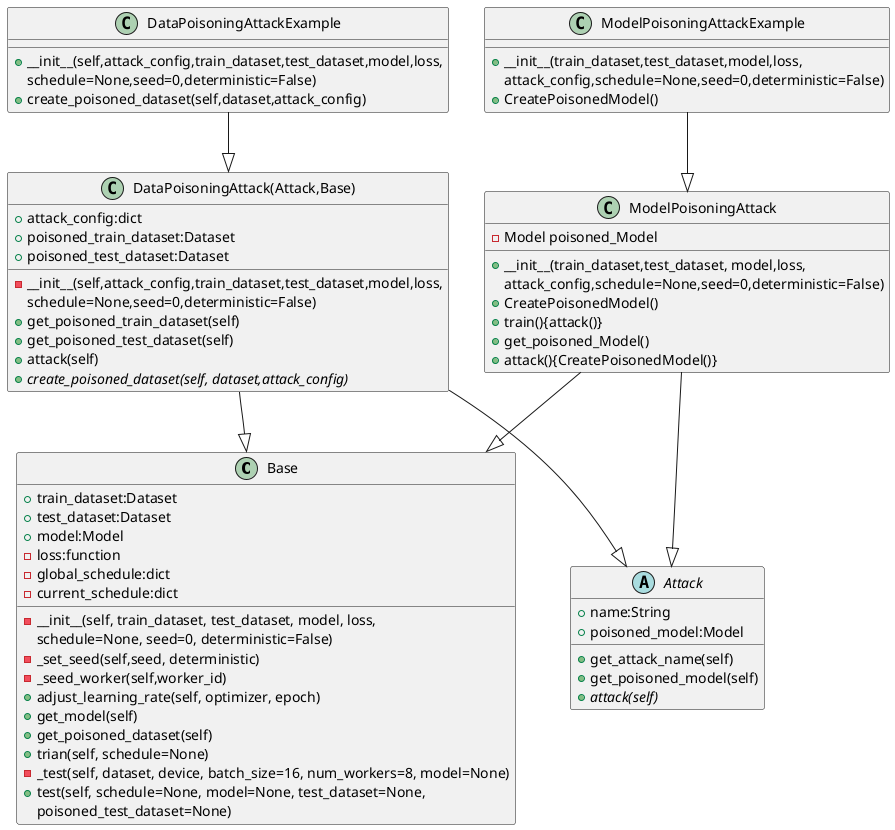 @startuml

class Base {
  +train_dataset:Dataset 
  +test_dataset:Dataset 
  +model:Model 
  -loss:function
  -global_schedule:dict 
  -current_schedule:dict 

  -__init__(self, train_dataset, test_dataset, model, loss, 
            schedule=None, seed=0, deterministic=False)
  -_set_seed(self,seed, deterministic)
  -_seed_worker(self,worker_id)
  +adjust_learning_rate(self, optimizer, epoch)
  +get_model(self)
  +get_poisoned_dataset(self)
  +trian(self, schedule=None)
  -_test(self, dataset, device, batch_size=16, num_workers=8, model=None)
  +test(self, schedule=None, model=None, test_dataset=None, 
        poisoned_test_dataset=None) 
}

abstract class Attack{
    +name:String
    +poisoned_model:Model
    +get_attack_name(self)
    +get_poisoned_model(self)
    +{abstract} attack(self)
}
class "DataPoisoningAttack(Attack,Base)" as DataPoisoningAttack{
  +attack_config:dict
  +poisoned_train_dataset:Dataset
  +poisoned_test_dataset:Dataset 
  -__init__(self,attack_config,train_dataset,test_dataset,model,loss,
            schedule=None,seed=0,deterministic=False)
  +get_poisoned_train_dataset(self)
  +get_poisoned_test_dataset(self)
  +attack(self)
  +{abstract} create_poisoned_dataset(self, dataset,attack_config)
}

class DataPoisoningAttackExample{
    + __init__(self,attack_config,train_dataset,test_dataset,model,loss,
               schedule=None,seed=0,deterministic=False)
    +create_poisoned_dataset(self,dataset,attack_config)  
}

class ModelPoisoningAttack {
  -Model poisoned_Model 
  +__init__(train_dataset,test_dataset, model,loss,
            attack_config,schedule=None,seed=0,deterministic=False)
  +CreatePoisonedModel()
  +train(){attack()}
  +get_poisoned_Model()
  +attack(){CreatePoisonedModel()}
}
class ModelPoisoningAttackExample{   
    + __init__(train_dataset,test_dataset,model,loss,
               attack_config,schedule=None,seed=0,deterministic=False)
    +CreatePoisonedModel()
}
DataPoisoningAttack--|> Attack
DataPoisoningAttack --|> Base
DataPoisoningAttackExample --|> DataPoisoningAttack
ModelPoisoningAttack --|> Attack
ModelPoisoningAttack --|> Base
ModelPoisoningAttackExample --|> ModelPoisoningAttack
@enduml